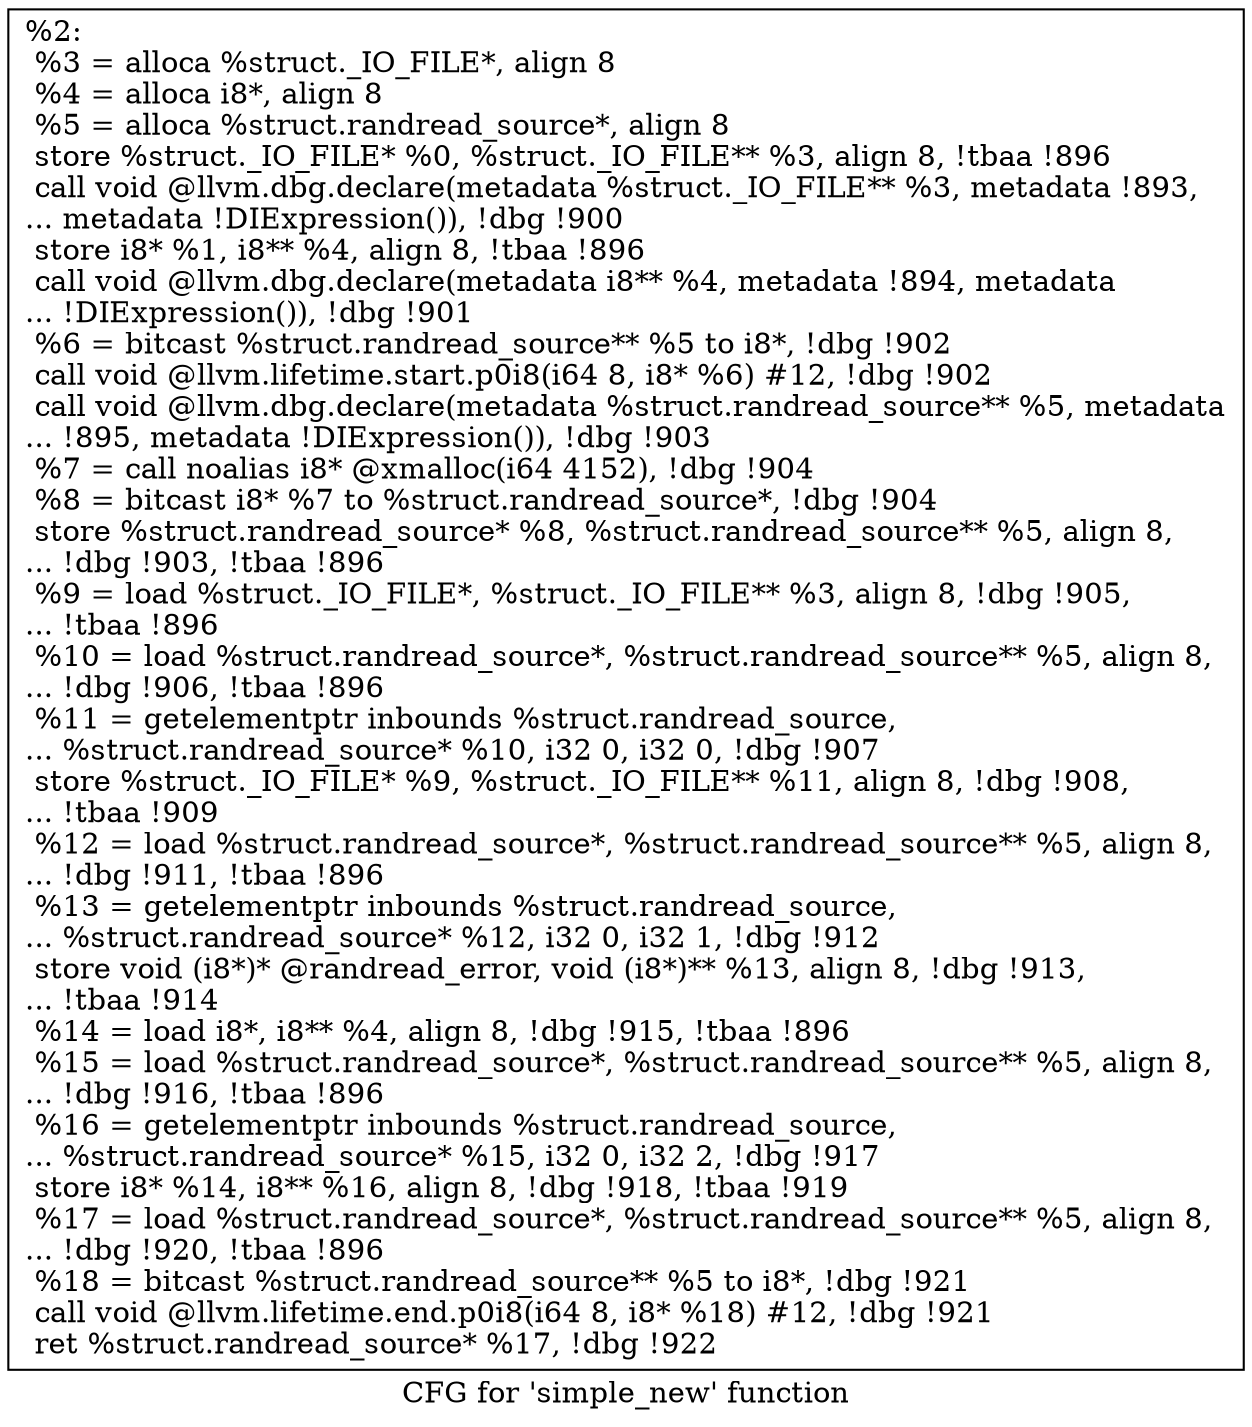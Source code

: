 digraph "CFG for 'simple_new' function" {
	label="CFG for 'simple_new' function";

	Node0x142ed80 [shape=record,label="{%2:\l  %3 = alloca %struct._IO_FILE*, align 8\l  %4 = alloca i8*, align 8\l  %5 = alloca %struct.randread_source*, align 8\l  store %struct._IO_FILE* %0, %struct._IO_FILE** %3, align 8, !tbaa !896\l  call void @llvm.dbg.declare(metadata %struct._IO_FILE** %3, metadata !893,\l... metadata !DIExpression()), !dbg !900\l  store i8* %1, i8** %4, align 8, !tbaa !896\l  call void @llvm.dbg.declare(metadata i8** %4, metadata !894, metadata\l... !DIExpression()), !dbg !901\l  %6 = bitcast %struct.randread_source** %5 to i8*, !dbg !902\l  call void @llvm.lifetime.start.p0i8(i64 8, i8* %6) #12, !dbg !902\l  call void @llvm.dbg.declare(metadata %struct.randread_source** %5, metadata\l... !895, metadata !DIExpression()), !dbg !903\l  %7 = call noalias i8* @xmalloc(i64 4152), !dbg !904\l  %8 = bitcast i8* %7 to %struct.randread_source*, !dbg !904\l  store %struct.randread_source* %8, %struct.randread_source** %5, align 8,\l... !dbg !903, !tbaa !896\l  %9 = load %struct._IO_FILE*, %struct._IO_FILE** %3, align 8, !dbg !905,\l... !tbaa !896\l  %10 = load %struct.randread_source*, %struct.randread_source** %5, align 8,\l... !dbg !906, !tbaa !896\l  %11 = getelementptr inbounds %struct.randread_source,\l... %struct.randread_source* %10, i32 0, i32 0, !dbg !907\l  store %struct._IO_FILE* %9, %struct._IO_FILE** %11, align 8, !dbg !908,\l... !tbaa !909\l  %12 = load %struct.randread_source*, %struct.randread_source** %5, align 8,\l... !dbg !911, !tbaa !896\l  %13 = getelementptr inbounds %struct.randread_source,\l... %struct.randread_source* %12, i32 0, i32 1, !dbg !912\l  store void (i8*)* @randread_error, void (i8*)** %13, align 8, !dbg !913,\l... !tbaa !914\l  %14 = load i8*, i8** %4, align 8, !dbg !915, !tbaa !896\l  %15 = load %struct.randread_source*, %struct.randread_source** %5, align 8,\l... !dbg !916, !tbaa !896\l  %16 = getelementptr inbounds %struct.randread_source,\l... %struct.randread_source* %15, i32 0, i32 2, !dbg !917\l  store i8* %14, i8** %16, align 8, !dbg !918, !tbaa !919\l  %17 = load %struct.randread_source*, %struct.randread_source** %5, align 8,\l... !dbg !920, !tbaa !896\l  %18 = bitcast %struct.randread_source** %5 to i8*, !dbg !921\l  call void @llvm.lifetime.end.p0i8(i64 8, i8* %18) #12, !dbg !921\l  ret %struct.randread_source* %17, !dbg !922\l}"];
}
